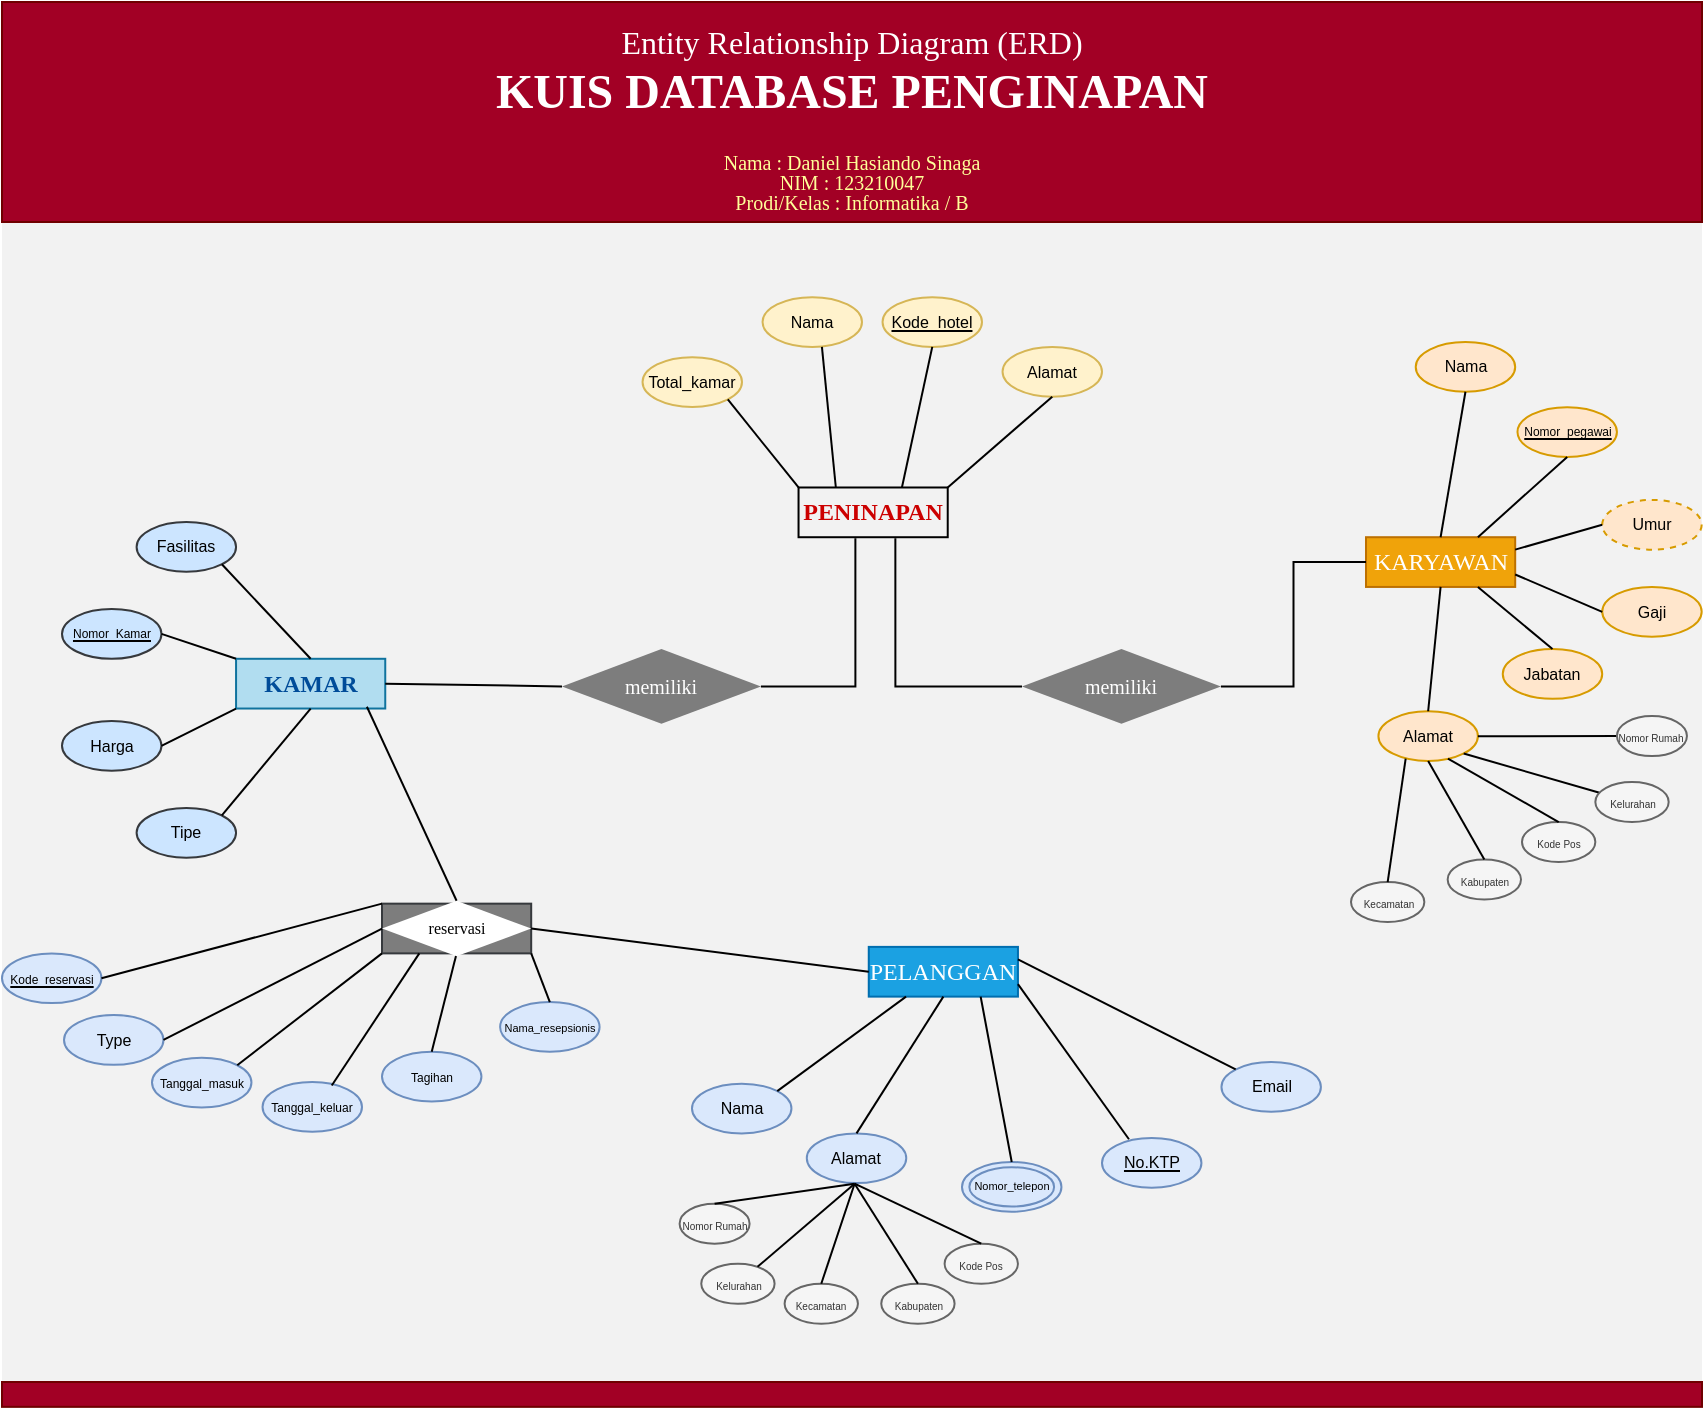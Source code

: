 <mxfile version="15.4.3" type="github">
  <diagram id="R2lEEEUBdFMjLlhIrx00" name="Page-1">
    <mxGraphModel dx="1183" dy="704" grid="1" gridSize="10" guides="1" tooltips="1" connect="1" arrows="1" fold="1" page="1" pageScale="1" pageWidth="850" pageHeight="1100" math="0" shadow="0" extFonts="Permanent Marker^https://fonts.googleapis.com/css?family=Permanent+Marker">
      <root>
        <mxCell id="0" />
        <mxCell id="1" parent="0" />
        <mxCell id="_2R-FOSOjfWYoMCZ2RvR-121" value="" style="rounded=0;whiteSpace=wrap;html=1;fontSize=6;fontColor=#004C99;fillColor=#F2F2F2;verticalAlign=middle;strokeColor=none;" parent="1" vertex="1">
          <mxGeometry y="110" width="850" height="580" as="geometry" />
        </mxCell>
        <mxCell id="lezJPWRJIHB03nq9r9CJ-45" value="" style="rounded=0;whiteSpace=wrap;html=1;fillColor=#a20025;strokeColor=#6F0000;fontColor=#ffffff;" parent="1" vertex="1">
          <mxGeometry width="850" height="110" as="geometry" />
        </mxCell>
        <mxCell id="lezJPWRJIHB03nq9r9CJ-47" value="Entity Relationship Diagram (ERD)" style="text;html=1;strokeColor=none;fillColor=none;align=center;verticalAlign=middle;whiteSpace=wrap;rounded=0;fontColor=#FFFFFF;fontSize=16;fontStyle=0;fontFamily=Verdana;" parent="1" vertex="1">
          <mxGeometry x="180" y="10" width="490" height="20" as="geometry" />
        </mxCell>
        <mxCell id="lezJPWRJIHB03nq9r9CJ-48" value="KUIS DATABASE PENGINAPAN" style="text;html=1;strokeColor=none;fillColor=none;align=center;verticalAlign=middle;whiteSpace=wrap;rounded=0;fontColor=#FFFFFF;fontSize=24;fontStyle=1;fontFamily=Verdana;" parent="1" vertex="1">
          <mxGeometry x="180" y="30" width="490" height="30" as="geometry" />
        </mxCell>
        <mxCell id="lezJPWRJIHB03nq9r9CJ-49" value="&lt;font style=&quot;font-size: 10px; line-height: 80%;&quot;&gt;Nama : Daniel Hasiando Sinaga&lt;/font&gt;" style="text;html=1;strokeColor=none;fillColor=none;align=center;verticalAlign=middle;whiteSpace=wrap;rounded=0;fontColor=#FFFF99;fontSize=10;fontStyle=0;fontFamily=Verdana;" parent="1" vertex="1">
          <mxGeometry x="180" y="70" width="490" height="20" as="geometry" />
        </mxCell>
        <mxCell id="lezJPWRJIHB03nq9r9CJ-50" value="&lt;p class=&quot;MsoNormal&quot; style=&quot;text-align: justify ; line-height: 115%&quot;&gt;NIM : 123210047&lt;/p&gt;" style="text;html=1;strokeColor=none;fillColor=none;align=center;verticalAlign=middle;whiteSpace=wrap;rounded=0;fontColor=#FFFF99;fontSize=10;fontStyle=0;fontFamily=Verdana;" parent="1" vertex="1">
          <mxGeometry x="180" y="80" width="490" height="20" as="geometry" />
        </mxCell>
        <mxCell id="lezJPWRJIHB03nq9r9CJ-51" value="&lt;p class=&quot;MsoNormal&quot; style=&quot;text-align: justify ; line-height: 115%&quot;&gt;Prodi/Kelas : Informatika / B&lt;/p&gt;" style="text;html=1;strokeColor=none;fillColor=none;align=center;verticalAlign=middle;whiteSpace=wrap;rounded=0;fontColor=#FFFF99;fontSize=10;fontStyle=0;fontFamily=Verdana;" parent="1" vertex="1">
          <mxGeometry x="180" y="90" width="490" height="20" as="geometry" />
        </mxCell>
        <mxCell id="58ILImzGnDFNRdT-Oexu-2" value="KARYAWAN" style="rounded=0;whiteSpace=wrap;html=1;fillColor=#f0a30a;strokeColor=#BD7000;fontColor=#FFFFFF;fontFamily=Lucida Console;" parent="1" vertex="1">
          <mxGeometry x="681.999" y="267.603" width="74.595" height="24.865" as="geometry" />
        </mxCell>
        <mxCell id="58ILImzGnDFNRdT-Oexu-3" value="Alamat" style="ellipse;whiteSpace=wrap;html=1;rounded=0;fillColor=#ffe6cc;strokeColor=#d79b00;fontSize=8;" parent="1" vertex="1">
          <mxGeometry x="688.215" y="354.63" width="49.73" height="24.865" as="geometry" />
        </mxCell>
        <mxCell id="58ILImzGnDFNRdT-Oexu-4" value="Nama" style="ellipse;whiteSpace=wrap;html=1;rounded=0;fillColor=#ffe6cc;strokeColor=#d79b00;fontSize=8;" parent="1" vertex="1">
          <mxGeometry x="706.865" y="170.012" width="49.73" height="24.865" as="geometry" />
        </mxCell>
        <mxCell id="58ILImzGnDFNRdT-Oexu-5" value="&lt;u style=&quot;font-size: 6px;&quot;&gt;Nomor_pegawai&lt;/u&gt;" style="ellipse;whiteSpace=wrap;html=1;rounded=0;fillColor=#ffe6cc;strokeColor=#d79b00;fontSize=6;" parent="1" vertex="1">
          <mxGeometry x="757.738" y="202.587" width="49.73" height="24.865" as="geometry" />
        </mxCell>
        <mxCell id="58ILImzGnDFNRdT-Oexu-6" value="Umur" style="ellipse;whiteSpace=wrap;html=1;rounded=0;fillColor=#ffe6cc;strokeColor=#d79b00;fontSize=8;dashed=1;" parent="1" vertex="1">
          <mxGeometry x="800.108" y="248.955" width="49.73" height="24.865" as="geometry" />
        </mxCell>
        <mxCell id="58ILImzGnDFNRdT-Oexu-7" value="Jabatan" style="ellipse;whiteSpace=wrap;html=1;rounded=0;fillColor=#ffe6cc;strokeColor=#d79b00;fontSize=8;" parent="1" vertex="1">
          <mxGeometry x="750.378" y="323.549" width="49.73" height="24.865" as="geometry" />
        </mxCell>
        <mxCell id="58ILImzGnDFNRdT-Oexu-8" value="Gaji" style="ellipse;whiteSpace=wrap;html=1;rounded=0;fillColor=#ffe6cc;strokeColor=#d79b00;fontSize=8;" parent="1" vertex="1">
          <mxGeometry x="800.108" y="292.468" width="49.73" height="24.865" as="geometry" />
        </mxCell>
        <mxCell id="58ILImzGnDFNRdT-Oexu-9" value="" style="endArrow=none;html=1;entryX=1;entryY=0.25;entryDx=0;entryDy=0;exitX=0;exitY=0.5;exitDx=0;exitDy=0;fillColor=#ffe6cc;strokeColor=#000000;" parent="1" source="58ILImzGnDFNRdT-Oexu-6" target="58ILImzGnDFNRdT-Oexu-2" edge="1">
          <mxGeometry width="50" height="50" relative="1" as="geometry">
            <mxPoint x="619.837" y="16.252" as="sourcePoint" />
            <mxPoint x="650.918" y="-14.829" as="targetPoint" />
          </mxGeometry>
        </mxCell>
        <mxCell id="58ILImzGnDFNRdT-Oexu-10" value="" style="endArrow=none;html=1;entryX=0.5;entryY=0;entryDx=0;entryDy=0;exitX=0.5;exitY=1;exitDx=0;exitDy=0;" parent="1" source="58ILImzGnDFNRdT-Oexu-4" target="58ILImzGnDFNRdT-Oexu-2" edge="1">
          <mxGeometry width="50" height="50" relative="1" as="geometry">
            <mxPoint x="619.837" y="16.252" as="sourcePoint" />
            <mxPoint x="650.918" y="-14.829" as="targetPoint" />
          </mxGeometry>
        </mxCell>
        <mxCell id="58ILImzGnDFNRdT-Oexu-11" value="" style="endArrow=none;html=1;entryX=0.75;entryY=0;entryDx=0;entryDy=0;exitX=0.5;exitY=1;exitDx=0;exitDy=0;" parent="1" source="58ILImzGnDFNRdT-Oexu-5" target="58ILImzGnDFNRdT-Oexu-2" edge="1">
          <mxGeometry width="50" height="50" relative="1" as="geometry">
            <mxPoint x="619.837" y="16.252" as="sourcePoint" />
            <mxPoint x="650.918" y="-14.829" as="targetPoint" />
          </mxGeometry>
        </mxCell>
        <mxCell id="58ILImzGnDFNRdT-Oexu-12" value="" style="endArrow=none;html=1;entryX=0.75;entryY=1;entryDx=0;entryDy=0;exitX=0.5;exitY=0;exitDx=0;exitDy=0;" parent="1" source="58ILImzGnDFNRdT-Oexu-7" target="58ILImzGnDFNRdT-Oexu-2" edge="1">
          <mxGeometry width="50" height="50" relative="1" as="geometry">
            <mxPoint x="619.837" y="16.252" as="sourcePoint" />
            <mxPoint x="650.918" y="-14.829" as="targetPoint" />
          </mxGeometry>
        </mxCell>
        <mxCell id="58ILImzGnDFNRdT-Oexu-13" value="" style="endArrow=none;html=1;entryX=0.5;entryY=1;entryDx=0;entryDy=0;exitX=0.5;exitY=0;exitDx=0;exitDy=0;" parent="1" source="58ILImzGnDFNRdT-Oexu-3" target="58ILImzGnDFNRdT-Oexu-2" edge="1">
          <mxGeometry width="50" height="50" relative="1" as="geometry">
            <mxPoint x="619.837" y="16.252" as="sourcePoint" />
            <mxPoint x="650.918" y="-14.829" as="targetPoint" />
          </mxGeometry>
        </mxCell>
        <mxCell id="58ILImzGnDFNRdT-Oexu-14" value="" style="endArrow=none;html=1;entryX=1;entryY=0.75;entryDx=0;entryDy=0;exitX=0;exitY=0.5;exitDx=0;exitDy=0;fillColor=#ffe6cc;strokeColor=#000000;" parent="1" source="58ILImzGnDFNRdT-Oexu-8" target="58ILImzGnDFNRdT-Oexu-2" edge="1">
          <mxGeometry width="50" height="50" relative="1" as="geometry">
            <mxPoint x="619.837" y="16.252" as="sourcePoint" />
            <mxPoint x="650.918" y="-14.829" as="targetPoint" />
          </mxGeometry>
        </mxCell>
        <mxCell id="_2R-FOSOjfWYoMCZ2RvR-11" value="" style="group" parent="1" vertex="1" connectable="0">
          <mxGeometry x="622" y="378.79" width="174.67" height="70" as="geometry" />
        </mxCell>
        <mxCell id="_2R-FOSOjfWYoMCZ2RvR-7" value="Kecamatan" style="ellipse;whiteSpace=wrap;html=1;fontSize=5;fillColor=#f5f5f5;strokeColor=#666666;fontColor=#333333;" parent="_2R-FOSOjfWYoMCZ2RvR-11" vertex="1">
          <mxGeometry x="52.5" y="61.22" width="36.67" height="20" as="geometry" />
        </mxCell>
        <mxCell id="_2R-FOSOjfWYoMCZ2RvR-8" value="Kabupaten" style="ellipse;whiteSpace=wrap;html=1;fontSize=5;fillColor=#f5f5f5;strokeColor=#666666;fontColor=#333333;" parent="_2R-FOSOjfWYoMCZ2RvR-11" vertex="1">
          <mxGeometry x="100.83" y="50" width="36.67" height="20" as="geometry" />
        </mxCell>
        <mxCell id="_2R-FOSOjfWYoMCZ2RvR-3" value="Kode Pos" style="ellipse;whiteSpace=wrap;html=1;fontSize=5;fillColor=#f5f5f5;strokeColor=#666666;fontColor=#333333;" parent="_2R-FOSOjfWYoMCZ2RvR-11" vertex="1">
          <mxGeometry x="138" y="31.22" width="36.67" height="20" as="geometry" />
        </mxCell>
        <mxCell id="_2R-FOSOjfWYoMCZ2RvR-23" value="" style="group" parent="1" vertex="1" connectable="0">
          <mxGeometry x="30.002" y="260.015" width="161.622" height="167.838" as="geometry" />
        </mxCell>
        <mxCell id="_2R-FOSOjfWYoMCZ2RvR-14" value="KAMAR" style="rounded=0;whiteSpace=wrap;html=1;fillColor=#b1ddf0;strokeColor=#10739e;fontStyle=1;fontFamily=Lucida Console;fontColor=#004C99;" parent="_2R-FOSOjfWYoMCZ2RvR-23" vertex="1">
          <mxGeometry x="87.027" y="68.378" width="74.595" height="24.865" as="geometry" />
        </mxCell>
        <mxCell id="_2R-FOSOjfWYoMCZ2RvR-15" value="Tipe" style="ellipse;whiteSpace=wrap;html=1;rounded=0;fillColor=#cce5ff;strokeColor=#36393d;fontSize=8;" parent="_2R-FOSOjfWYoMCZ2RvR-23" vertex="1">
          <mxGeometry x="37.297" y="142.973" width="49.73" height="24.865" as="geometry" />
        </mxCell>
        <mxCell id="_2R-FOSOjfWYoMCZ2RvR-16" value="Fasilitas" style="ellipse;whiteSpace=wrap;html=1;rounded=0;fillColor=#cce5ff;strokeColor=#36393d;fontSize=8;" parent="_2R-FOSOjfWYoMCZ2RvR-23" vertex="1">
          <mxGeometry x="37.297" width="49.73" height="24.865" as="geometry" />
        </mxCell>
        <mxCell id="_2R-FOSOjfWYoMCZ2RvR-17" value="" style="endArrow=none;html=1;entryX=0.5;entryY=1;entryDx=0;entryDy=0;exitX=1;exitY=0;exitDx=0;exitDy=0;" parent="_2R-FOSOjfWYoMCZ2RvR-23" source="_2R-FOSOjfWYoMCZ2RvR-15" target="_2R-FOSOjfWYoMCZ2RvR-14" edge="1">
          <mxGeometry width="50" height="50" relative="1" as="geometry">
            <mxPoint x="230.001" y="-151.892" as="sourcePoint" />
            <mxPoint x="261.082" y="-182.973" as="targetPoint" />
          </mxGeometry>
        </mxCell>
        <mxCell id="_2R-FOSOjfWYoMCZ2RvR-18" value="" style="endArrow=none;html=1;entryX=0.5;entryY=0;entryDx=0;entryDy=0;exitX=1;exitY=1;exitDx=0;exitDy=0;" parent="_2R-FOSOjfWYoMCZ2RvR-23" source="_2R-FOSOjfWYoMCZ2RvR-16" target="_2R-FOSOjfWYoMCZ2RvR-14" edge="1">
          <mxGeometry width="50" height="50" relative="1" as="geometry">
            <mxPoint x="230.001" y="-151.892" as="sourcePoint" />
            <mxPoint x="261.082" y="-182.973" as="targetPoint" />
          </mxGeometry>
        </mxCell>
        <mxCell id="_2R-FOSOjfWYoMCZ2RvR-19" value="&lt;u style=&quot;font-size: 6px;&quot;&gt;&lt;font style=&quot;font-size: 6px;&quot;&gt;Nomor_Kamar&lt;/font&gt;&lt;/u&gt;" style="ellipse;whiteSpace=wrap;html=1;rounded=0;fillColor=#cce5ff;strokeColor=#36393d;fontSize=6;" parent="_2R-FOSOjfWYoMCZ2RvR-23" vertex="1">
          <mxGeometry y="43.514" width="49.73" height="24.865" as="geometry" />
        </mxCell>
        <mxCell id="_2R-FOSOjfWYoMCZ2RvR-20" value="Harga" style="ellipse;whiteSpace=wrap;html=1;rounded=0;fillColor=#cce5ff;strokeColor=#36393d;fontSize=8;" parent="_2R-FOSOjfWYoMCZ2RvR-23" vertex="1">
          <mxGeometry y="99.459" width="49.73" height="24.865" as="geometry" />
        </mxCell>
        <mxCell id="_2R-FOSOjfWYoMCZ2RvR-21" value="" style="endArrow=none;html=1;entryX=0;entryY=1;entryDx=0;entryDy=0;exitX=1;exitY=0.5;exitDx=0;exitDy=0;fontSize=8;" parent="_2R-FOSOjfWYoMCZ2RvR-23" source="_2R-FOSOjfWYoMCZ2RvR-20" target="_2R-FOSOjfWYoMCZ2RvR-14" edge="1">
          <mxGeometry width="50" height="50" relative="1" as="geometry">
            <mxPoint x="223.784" y="-158.108" as="sourcePoint" />
            <mxPoint x="254.866" y="-189.189" as="targetPoint" />
          </mxGeometry>
        </mxCell>
        <mxCell id="_2R-FOSOjfWYoMCZ2RvR-22" value="" style="endArrow=none;html=1;entryX=0;entryY=0;entryDx=0;entryDy=0;exitX=1;exitY=0.5;exitDx=0;exitDy=0;fontSize=8;" parent="_2R-FOSOjfWYoMCZ2RvR-23" source="_2R-FOSOjfWYoMCZ2RvR-19" target="_2R-FOSOjfWYoMCZ2RvR-14" edge="1">
          <mxGeometry width="50" height="50" relative="1" as="geometry">
            <mxPoint x="223.784" y="-158.108" as="sourcePoint" />
            <mxPoint x="254.866" y="-189.189" as="targetPoint" />
          </mxGeometry>
        </mxCell>
        <mxCell id="lezJPWRJIHB03nq9r9CJ-43" value="" style="rounded=0;whiteSpace=wrap;html=1;fillColor=#a20025;strokeColor=#6F0000;fontColor=#ffffff;" parent="1" vertex="1">
          <mxGeometry y="690" width="850" height="12.43" as="geometry" />
        </mxCell>
        <mxCell id="lezJPWRJIHB03nq9r9CJ-39" value="memiliki" style="rhombus;whiteSpace=wrap;html=1;rounded=0;fillColor=#7D7D7D;strokeColor=none;fontColor=#FFFFFF;fontFamily=Lucida Console;fontSize=10;" parent="1" vertex="1">
          <mxGeometry x="280.0" y="323.55" width="99.46" height="37.297" as="geometry" />
        </mxCell>
        <mxCell id="_2R-FOSOjfWYoMCZ2RvR-98" value="" style="group" parent="1" vertex="1" connectable="0">
          <mxGeometry x="350.002" y="160.015" width="289.187" height="110.013" as="geometry" />
        </mxCell>
        <mxCell id="B9b24JPd0kX0OcIWkk_4-1" value="" style="group" parent="_2R-FOSOjfWYoMCZ2RvR-98" vertex="1" connectable="0">
          <mxGeometry x="-29.733" y="-12.431" width="229.73" height="120.024" as="geometry" />
        </mxCell>
        <mxCell id="lezJPWRJIHB03nq9r9CJ-3" value="PENINAPAN" style="rounded=0;whiteSpace=wrap;html=1;fontStyle=1;fontFamily=Lucida Console;fontColor=#CC0000;fillColor=#F2F2F2;" parent="B9b24JPd0kX0OcIWkk_4-1" vertex="1">
          <mxGeometry x="78.0" y="95.159" width="74.595" height="24.865" as="geometry" />
        </mxCell>
        <mxCell id="lezJPWRJIHB03nq9r9CJ-5" value="Alamat" style="ellipse;whiteSpace=wrap;html=1;rounded=0;fillColor=#fff2cc;strokeColor=#d6b656;fontSize=8;" parent="B9b24JPd0kX0OcIWkk_4-1" vertex="1">
          <mxGeometry x="180.0" y="24.871" width="49.73" height="24.865" as="geometry" />
        </mxCell>
        <mxCell id="lezJPWRJIHB03nq9r9CJ-19" value="" style="endArrow=none;html=1;entryX=1;entryY=0;entryDx=0;entryDy=0;exitX=0.5;exitY=1;exitDx=0;exitDy=0;" parent="B9b24JPd0kX0OcIWkk_4-1" source="lezJPWRJIHB03nq9r9CJ-5" target="lezJPWRJIHB03nq9r9CJ-3" edge="1">
          <mxGeometry x="10.003" y="-1.064" width="50" height="50" as="geometry">
            <mxPoint x="252.436" y="141.909" as="sourcePoint" />
            <mxPoint x="283.517" y="110.828" as="targetPoint" />
          </mxGeometry>
        </mxCell>
        <mxCell id="lezJPWRJIHB03nq9r9CJ-35" value="&lt;u style=&quot;font-size: 8px&quot;&gt;Kode_hotel&lt;/u&gt;" style="ellipse;whiteSpace=wrap;html=1;rounded=0;fillColor=#fff2cc;strokeColor=#d6b656;fontSize=8;" parent="B9b24JPd0kX0OcIWkk_4-1" vertex="1">
          <mxGeometry x="120.003" y="0.004" width="49.73" height="24.865" as="geometry" />
        </mxCell>
        <mxCell id="lezJPWRJIHB03nq9r9CJ-38" value="" style="endArrow=none;html=1;exitX=0.5;exitY=1;exitDx=0;exitDy=0;fontSize=8;entryX=0.693;entryY=0.001;entryDx=0;entryDy=0;entryPerimeter=0;" parent="B9b24JPd0kX0OcIWkk_4-1" source="lezJPWRJIHB03nq9r9CJ-35" target="lezJPWRJIHB03nq9r9CJ-3" edge="1">
          <mxGeometry x="10.003" y="-1.064" width="50" height="50" as="geometry">
            <mxPoint x="246.22" y="135.692" as="sourcePoint" />
            <mxPoint x="90.0" y="90.006" as="targetPoint" />
          </mxGeometry>
        </mxCell>
        <mxCell id="lezJPWRJIHB03nq9r9CJ-36" value="Nama" style="ellipse;whiteSpace=wrap;html=1;rounded=0;fillColor=#fff2cc;strokeColor=#d6b656;fontSize=8;" parent="B9b24JPd0kX0OcIWkk_4-1" vertex="1">
          <mxGeometry x="60.003" width="49.73" height="24.865" as="geometry" />
        </mxCell>
        <mxCell id="lezJPWRJIHB03nq9r9CJ-37" value="" style="endArrow=none;html=1;entryX=0.25;entryY=0;entryDx=0;entryDy=0;fontSize=8;exitX=0.597;exitY=0.999;exitDx=0;exitDy=0;exitPerimeter=0;" parent="B9b24JPd0kX0OcIWkk_4-1" source="lezJPWRJIHB03nq9r9CJ-36" target="lezJPWRJIHB03nq9r9CJ-3" edge="1">
          <mxGeometry x="10.003" y="-1.064" width="50" height="50" as="geometry">
            <mxPoint x="15.0" y="100.006" as="sourcePoint" />
            <mxPoint x="277.301" y="104.611" as="targetPoint" />
          </mxGeometry>
        </mxCell>
        <mxCell id="lezJPWRJIHB03nq9r9CJ-4" value="Total_kamar" style="ellipse;whiteSpace=wrap;html=1;rounded=0;fillColor=#fff2cc;strokeColor=#d6b656;fontSize=8;" parent="B9b24JPd0kX0OcIWkk_4-1" vertex="1">
          <mxGeometry y="30.004" width="49.73" height="24.865" as="geometry" />
        </mxCell>
        <mxCell id="lezJPWRJIHB03nq9r9CJ-18" value="" style="endArrow=none;html=1;entryX=0;entryY=0;entryDx=0;entryDy=0;exitX=1;exitY=1;exitDx=0;exitDy=0;" parent="B9b24JPd0kX0OcIWkk_4-1" source="lezJPWRJIHB03nq9r9CJ-4" target="lezJPWRJIHB03nq9r9CJ-3" edge="1">
          <mxGeometry x="10.003" y="-1.064" width="50" height="50" as="geometry">
            <mxPoint x="252.436" y="141.909" as="sourcePoint" />
            <mxPoint x="283.517" y="110.828" as="targetPoint" />
          </mxGeometry>
        </mxCell>
        <mxCell id="_2R-FOSOjfWYoMCZ2RvR-102" value="" style="group" parent="1" vertex="1" connectable="0">
          <mxGeometry x="189.999" y="370.012" width="167.838" height="192.703" as="geometry" />
        </mxCell>
        <mxCell id="_2R-FOSOjfWYoMCZ2RvR-24" value="" style="rounded=0;whiteSpace=wrap;html=1;fillColor=#7D7D7D;strokeColor=#36393d;fontFamily=Lucida Console;" parent="_2R-FOSOjfWYoMCZ2RvR-102" vertex="1">
          <mxGeometry y="80.811" width="74.595" height="24.865" as="geometry" />
        </mxCell>
        <mxCell id="_2R-FOSOjfWYoMCZ2RvR-25" value="&lt;font style=&quot;font-size: 6px&quot;&gt;Tagihan&lt;/font&gt;" style="ellipse;whiteSpace=wrap;html=1;rounded=0;fillColor=#dae8fc;strokeColor=#6c8ebf;fontSize=8;" parent="_2R-FOSOjfWYoMCZ2RvR-102" vertex="1">
          <mxGeometry x="-0.004" y="154.858" width="49.73" height="24.865" as="geometry" />
        </mxCell>
        <mxCell id="_2R-FOSOjfWYoMCZ2RvR-29" value="&lt;font style=&quot;font-size: 5.5px&quot;&gt;Nama_resepsionis&lt;/font&gt;" style="ellipse;whiteSpace=wrap;html=1;rounded=0;fillColor=#dae8fc;strokeColor=#6c8ebf;fontSize=8;" parent="_2R-FOSOjfWYoMCZ2RvR-102" vertex="1">
          <mxGeometry x="59.059" y="129.997" width="49.73" height="24.865" as="geometry" />
        </mxCell>
        <mxCell id="_2R-FOSOjfWYoMCZ2RvR-34" value="" style="endArrow=none;html=1;entryX=1;entryY=1;entryDx=0;entryDy=0;exitX=0.5;exitY=0;exitDx=0;exitDy=0;" parent="_2R-FOSOjfWYoMCZ2RvR-102" source="_2R-FOSOjfWYoMCZ2RvR-29" target="_2R-FOSOjfWYoMCZ2RvR-24" edge="1">
          <mxGeometry width="50" height="50" relative="1" as="geometry">
            <mxPoint x="-62.162" y="-170.541" as="sourcePoint" />
            <mxPoint x="-31.081" y="-201.622" as="targetPoint" />
          </mxGeometry>
        </mxCell>
        <mxCell id="_2R-FOSOjfWYoMCZ2RvR-35" value="" style="endArrow=none;html=1;entryX=0.5;entryY=1;entryDx=0;entryDy=0;exitX=0.5;exitY=0;exitDx=0;exitDy=0;" parent="_2R-FOSOjfWYoMCZ2RvR-102" source="_2R-FOSOjfWYoMCZ2RvR-25" target="_2R-FOSOjfWYoMCZ2RvR-24" edge="1">
          <mxGeometry width="50" height="50" relative="1" as="geometry">
            <mxPoint x="-62.162" y="-170.541" as="sourcePoint" />
            <mxPoint x="-31.081" y="-201.622" as="targetPoint" />
          </mxGeometry>
        </mxCell>
        <mxCell id="_2R-FOSOjfWYoMCZ2RvR-37" value="&lt;span style=&quot;font-family: &amp;#34;lucida console&amp;#34;&quot;&gt;&lt;font style=&quot;font-size: 8px&quot;&gt;reservasi&lt;/font&gt;&lt;/span&gt;" style="rhombus;whiteSpace=wrap;html=1;fontSize=7;verticalAlign=middle;strokeColor=none;" parent="_2R-FOSOjfWYoMCZ2RvR-102" vertex="1">
          <mxGeometry x="0.001" y="79.378" width="74.59" height="27.74" as="geometry" />
        </mxCell>
        <mxCell id="_2R-FOSOjfWYoMCZ2RvR-2" value="" style="endArrow=none;html=1;fontSize=8;exitX=1;exitY=0.5;exitDx=0;exitDy=0;entryX=0;entryY=0.5;entryDx=0;entryDy=0;" parent="1" source="58ILImzGnDFNRdT-Oexu-3" target="_2R-FOSOjfWYoMCZ2RvR-1" edge="1">
          <mxGeometry width="50" height="50" relative="1" as="geometry">
            <mxPoint x="709.5" y="378.79" as="sourcePoint" />
            <mxPoint x="780" y="367.01" as="targetPoint" />
          </mxGeometry>
        </mxCell>
        <mxCell id="_2R-FOSOjfWYoMCZ2RvR-1" value="&lt;font style=&quot;font-size: 5px&quot;&gt;Nomor Rumah&lt;/font&gt;" style="ellipse;whiteSpace=wrap;html=1;fontSize=5;fillColor=#f5f5f5;strokeColor=#666666;fontColor=#333333;" parent="1" vertex="1">
          <mxGeometry x="807.47" y="357.06" width="35" height="20" as="geometry" />
        </mxCell>
        <mxCell id="_2R-FOSOjfWYoMCZ2RvR-5" value="" style="endArrow=none;html=1;fontSize=8;exitX=1;exitY=1;exitDx=0;exitDy=0;" parent="1" source="58ILImzGnDFNRdT-Oexu-3" target="_2R-FOSOjfWYoMCZ2RvR-4" edge="1">
          <mxGeometry width="50" height="50" relative="1" as="geometry">
            <mxPoint x="709.5" y="378.79" as="sourcePoint" />
            <mxPoint x="732.5" y="418.79" as="targetPoint" />
          </mxGeometry>
        </mxCell>
        <mxCell id="_2R-FOSOjfWYoMCZ2RvR-4" value="Kelurahan" style="ellipse;whiteSpace=wrap;html=1;fontSize=5;fillColor=#f5f5f5;strokeColor=#666666;fontColor=#333333;" parent="1" vertex="1">
          <mxGeometry x="796.67" y="390.01" width="36.67" height="20" as="geometry" />
        </mxCell>
        <mxCell id="_2R-FOSOjfWYoMCZ2RvR-6" value="" style="endArrow=none;html=1;fontSize=8;exitX=0.699;exitY=0.952;exitDx=0;exitDy=0;entryX=0.5;entryY=0;entryDx=0;entryDy=0;exitPerimeter=0;" parent="1" source="58ILImzGnDFNRdT-Oexu-3" target="_2R-FOSOjfWYoMCZ2RvR-3" edge="1">
          <mxGeometry width="50" height="50" relative="1" as="geometry">
            <mxPoint x="709.5" y="378.79" as="sourcePoint" />
            <mxPoint x="720.721" y="408.793" as="targetPoint" />
          </mxGeometry>
        </mxCell>
        <mxCell id="_2R-FOSOjfWYoMCZ2RvR-10" value="" style="endArrow=none;html=1;fontSize=8;entryX=0.5;entryY=0;entryDx=0;entryDy=0;exitX=0.5;exitY=1;exitDx=0;exitDy=0;" parent="1" source="58ILImzGnDFNRdT-Oexu-3" target="_2R-FOSOjfWYoMCZ2RvR-8" edge="1">
          <mxGeometry width="50" height="50" relative="1" as="geometry">
            <mxPoint x="709.5" y="378.79" as="sourcePoint" />
            <mxPoint x="702.835" y="438.79" as="targetPoint" />
          </mxGeometry>
        </mxCell>
        <mxCell id="_2R-FOSOjfWYoMCZ2RvR-9" value="" style="endArrow=none;html=1;fontSize=8;exitX=0.274;exitY=0.952;exitDx=0;exitDy=0;entryX=0.5;entryY=0;entryDx=0;entryDy=0;exitPerimeter=0;" parent="1" source="58ILImzGnDFNRdT-Oexu-3" target="_2R-FOSOjfWYoMCZ2RvR-7" edge="1">
          <mxGeometry width="50" height="50" relative="1" as="geometry">
            <mxPoint x="709.5" y="378.79" as="sourcePoint" />
            <mxPoint x="671.008" y="430.353" as="targetPoint" />
          </mxGeometry>
        </mxCell>
        <mxCell id="_2R-FOSOjfWYoMCZ2RvR-105" value="" style="endArrow=none;html=1;entryX=0;entryY=0.5;entryDx=0;entryDy=0;exitX=1;exitY=0.5;exitDx=0;exitDy=0;" parent="1" source="_2R-FOSOjfWYoMCZ2RvR-14" target="lezJPWRJIHB03nq9r9CJ-39" edge="1">
          <mxGeometry width="50" height="50" relative="1" as="geometry">
            <mxPoint x="119.747" y="291.238" as="sourcePoint" />
            <mxPoint x="164.327" y="338.393" as="targetPoint" />
          </mxGeometry>
        </mxCell>
        <mxCell id="_2R-FOSOjfWYoMCZ2RvR-30" value="&lt;font style=&quot;font-size: 6px&quot;&gt;Tanggal_keluar&lt;/font&gt;" style="ellipse;whiteSpace=wrap;html=1;rounded=0;fillColor=#dae8fc;strokeColor=#6c8ebf;fontSize=8;" parent="1" vertex="1">
          <mxGeometry x="130.268" y="540.008" width="49.73" height="24.865" as="geometry" />
        </mxCell>
        <mxCell id="_2R-FOSOjfWYoMCZ2RvR-36" value="" style="endArrow=none;html=1;entryX=0.25;entryY=1;entryDx=0;entryDy=0;exitX=0.696;exitY=0.069;exitDx=0;exitDy=0;exitPerimeter=0;" parent="1" source="_2R-FOSOjfWYoMCZ2RvR-30" target="_2R-FOSOjfWYoMCZ2RvR-24" edge="1">
          <mxGeometry width="50" height="50" relative="1" as="geometry">
            <mxPoint x="127.837" y="199.472" as="sourcePoint" />
            <mxPoint x="158.918" y="168.391" as="targetPoint" />
          </mxGeometry>
        </mxCell>
        <mxCell id="_2R-FOSOjfWYoMCZ2RvR-27" value="&lt;u&gt;&lt;font style=&quot;font-size: 6px&quot;&gt;Kode_reservasi&lt;/font&gt;&lt;/u&gt;" style="ellipse;whiteSpace=wrap;html=1;rounded=0;fillColor=#dae8fc;strokeColor=#6c8ebf;fontSize=8;" parent="1" vertex="1">
          <mxGeometry x="-0.002" y="475.687" width="49.73" height="24.865" as="geometry" />
        </mxCell>
        <mxCell id="_2R-FOSOjfWYoMCZ2RvR-33" value="" style="endArrow=none;html=1;entryX=0;entryY=0;entryDx=0;entryDy=0;exitX=1;exitY=0.5;exitDx=0;exitDy=0;" parent="1" source="_2R-FOSOjfWYoMCZ2RvR-27" target="_2R-FOSOjfWYoMCZ2RvR-24" edge="1">
          <mxGeometry width="50" height="50" relative="1" as="geometry">
            <mxPoint x="127.837" y="199.472" as="sourcePoint" />
            <mxPoint x="158.918" y="168.391" as="targetPoint" />
          </mxGeometry>
        </mxCell>
        <mxCell id="_2R-FOSOjfWYoMCZ2RvR-26" value="Type" style="ellipse;whiteSpace=wrap;html=1;rounded=0;fillColor=#dae8fc;strokeColor=#6c8ebf;fontSize=8;" parent="1" vertex="1">
          <mxGeometry x="31.005" y="506.552" width="49.73" height="24.865" as="geometry" />
        </mxCell>
        <mxCell id="_2R-FOSOjfWYoMCZ2RvR-32" value="" style="endArrow=none;html=1;entryX=0;entryY=0.5;entryDx=0;entryDy=0;exitX=1;exitY=0.5;exitDx=0;exitDy=0;" parent="1" source="_2R-FOSOjfWYoMCZ2RvR-26" target="_2R-FOSOjfWYoMCZ2RvR-37" edge="1">
          <mxGeometry width="50" height="50" relative="1" as="geometry">
            <mxPoint x="127.837" y="199.472" as="sourcePoint" />
            <mxPoint x="158.918" y="168.391" as="targetPoint" />
          </mxGeometry>
        </mxCell>
        <mxCell id="_2R-FOSOjfWYoMCZ2RvR-28" value="&lt;font style=&quot;font-size: 6px&quot;&gt;Tanggal_masuk&lt;/font&gt;" style="ellipse;whiteSpace=wrap;html=1;rounded=0;fillColor=#dae8fc;strokeColor=#6c8ebf;fontSize=8;" parent="1" vertex="1">
          <mxGeometry x="74.998" y="527.855" width="49.73" height="24.865" as="geometry" />
        </mxCell>
        <mxCell id="_2R-FOSOjfWYoMCZ2RvR-31" value="" style="endArrow=none;html=1;entryX=0;entryY=1;entryDx=0;entryDy=0;exitX=1;exitY=0;exitDx=0;exitDy=0;" parent="1" source="_2R-FOSOjfWYoMCZ2RvR-28" target="_2R-FOSOjfWYoMCZ2RvR-24" edge="1">
          <mxGeometry width="50" height="50" relative="1" as="geometry">
            <mxPoint x="127.837" y="199.472" as="sourcePoint" />
            <mxPoint x="158.918" y="168.391" as="targetPoint" />
          </mxGeometry>
        </mxCell>
        <mxCell id="_2R-FOSOjfWYoMCZ2RvR-109" value="" style="group" parent="1" vertex="1" connectable="0">
          <mxGeometry x="289.998" y="400.007" width="389.73" height="254.623" as="geometry" />
        </mxCell>
        <mxCell id="_2R-FOSOjfWYoMCZ2RvR-101" value="" style="group" parent="_2R-FOSOjfWYoMCZ2RvR-109" vertex="1" connectable="0">
          <mxGeometry width="369.46" height="254.623" as="geometry" />
        </mxCell>
        <mxCell id="_2R-FOSOjfWYoMCZ2RvR-100" value="" style="group" parent="_2R-FOSOjfWYoMCZ2RvR-101" vertex="1" connectable="0">
          <mxGeometry x="96.002" width="273.458" height="254.623" as="geometry" />
        </mxCell>
        <mxCell id="_2R-FOSOjfWYoMCZ2RvR-108" value="" style="group" parent="_2R-FOSOjfWYoMCZ2RvR-100" vertex="1" connectable="0">
          <mxGeometry x="-41.005" y="72.436" width="314.462" height="182.187" as="geometry" />
        </mxCell>
        <mxCell id="_2R-FOSOjfWYoMCZ2RvR-38" value="PELANGGAN" style="rounded=0;whiteSpace=wrap;html=1;fillColor=#1ba1e2;strokeColor=#006EAF;fontColor=#ffffff;fontFamily=Lucida Console;" parent="_2R-FOSOjfWYoMCZ2RvR-108" vertex="1">
          <mxGeometry x="88.384" width="74.595" height="24.865" as="geometry" />
        </mxCell>
        <mxCell id="_2R-FOSOjfWYoMCZ2RvR-39" value="Alamat" style="ellipse;whiteSpace=wrap;html=1;rounded=0;fillColor=#dae8fc;strokeColor=#6c8ebf;fontSize=8;" parent="_2R-FOSOjfWYoMCZ2RvR-108" vertex="1">
          <mxGeometry x="57.4" y="93.247" width="49.73" height="24.865" as="geometry" />
        </mxCell>
        <mxCell id="_2R-FOSOjfWYoMCZ2RvR-40" value="Nama" style="ellipse;whiteSpace=wrap;html=1;rounded=0;fillColor=#dae8fc;strokeColor=#6c8ebf;fontSize=8;" parent="_2R-FOSOjfWYoMCZ2RvR-108" vertex="1">
          <mxGeometry y="68.379" width="49.73" height="24.865" as="geometry" />
        </mxCell>
        <mxCell id="_2R-FOSOjfWYoMCZ2RvR-43" value="" style="ellipse;whiteSpace=wrap;html=1;rounded=0;fillColor=#dae8fc;strokeColor=#6c8ebf;fontSize=6;" parent="_2R-FOSOjfWYoMCZ2RvR-108" vertex="1">
          <mxGeometry x="135.002" y="107.566" width="49.73" height="24.865" as="geometry" />
        </mxCell>
        <mxCell id="_2R-FOSOjfWYoMCZ2RvR-46" value="" style="endArrow=none;html=1;entryX=0.25;entryY=1;entryDx=0;entryDy=0;exitX=1;exitY=0;exitDx=0;exitDy=0;" parent="_2R-FOSOjfWYoMCZ2RvR-108" source="_2R-FOSOjfWYoMCZ2RvR-40" target="_2R-FOSOjfWYoMCZ2RvR-38" edge="1">
          <mxGeometry width="50" height="50" relative="1" as="geometry">
            <mxPoint x="70.005" y="25.187" as="sourcePoint" />
            <mxPoint x="57.303" y="-282.432" as="targetPoint" />
          </mxGeometry>
        </mxCell>
        <mxCell id="_2R-FOSOjfWYoMCZ2RvR-48" value="" style="endArrow=none;html=1;entryX=0.75;entryY=1;entryDx=0;entryDy=0;exitX=0.5;exitY=0;exitDx=0;exitDy=0;" parent="_2R-FOSOjfWYoMCZ2RvR-108" source="_2R-FOSOjfWYoMCZ2RvR-43" target="_2R-FOSOjfWYoMCZ2RvR-38" edge="1">
          <mxGeometry width="50" height="50" relative="1" as="geometry">
            <mxPoint x="26.221" y="-251.351" as="sourcePoint" />
            <mxPoint x="57.303" y="-282.432" as="targetPoint" />
          </mxGeometry>
        </mxCell>
        <mxCell id="_2R-FOSOjfWYoMCZ2RvR-49" value="" style="endArrow=none;html=1;exitX=0.5;exitY=0;exitDx=0;exitDy=0;entryX=0.5;entryY=1;entryDx=0;entryDy=0;" parent="_2R-FOSOjfWYoMCZ2RvR-108" source="_2R-FOSOjfWYoMCZ2RvR-39" target="_2R-FOSOjfWYoMCZ2RvR-38" edge="1">
          <mxGeometry width="50" height="50" relative="1" as="geometry">
            <mxPoint x="26.221" y="-251.351" as="sourcePoint" />
            <mxPoint x="110.005" y="59.187" as="targetPoint" />
          </mxGeometry>
        </mxCell>
        <mxCell id="_2R-FOSOjfWYoMCZ2RvR-84" value="" style="group" parent="_2R-FOSOjfWYoMCZ2RvR-108" vertex="1" connectable="0">
          <mxGeometry x="-6.195" y="118.407" width="169.17" height="70" as="geometry" />
        </mxCell>
        <mxCell id="_2R-FOSOjfWYoMCZ2RvR-85" value="&lt;font style=&quot;font-size: 5px&quot;&gt;Nomor Rumah&lt;/font&gt;" style="ellipse;whiteSpace=wrap;html=1;fontSize=5;fillColor=#f5f5f5;strokeColor=#666666;fontColor=#333333;" parent="_2R-FOSOjfWYoMCZ2RvR-84" vertex="1">
          <mxGeometry y="10" width="35" height="20" as="geometry" />
        </mxCell>
        <mxCell id="_2R-FOSOjfWYoMCZ2RvR-86" value="" style="endArrow=none;html=1;fontSize=8;entryX=0.5;entryY=0;entryDx=0;entryDy=0;exitX=0.5;exitY=1;exitDx=0;exitDy=0;" parent="_2R-FOSOjfWYoMCZ2RvR-84" target="_2R-FOSOjfWYoMCZ2RvR-85" edge="1">
          <mxGeometry width="50" height="50" relative="1" as="geometry">
            <mxPoint x="87.5" as="sourcePoint" />
            <mxPoint x="82.08" y="275" as="targetPoint" />
          </mxGeometry>
        </mxCell>
        <mxCell id="_2R-FOSOjfWYoMCZ2RvR-87" value="Kode Pos" style="ellipse;whiteSpace=wrap;html=1;fontSize=5;fillColor=#f5f5f5;strokeColor=#666666;fontColor=#333333;" parent="_2R-FOSOjfWYoMCZ2RvR-84" vertex="1">
          <mxGeometry x="132.5" y="30" width="36.67" height="20" as="geometry" />
        </mxCell>
        <mxCell id="_2R-FOSOjfWYoMCZ2RvR-88" value="Kelurahan" style="ellipse;whiteSpace=wrap;html=1;fontSize=5;fillColor=#f5f5f5;strokeColor=#666666;fontColor=#333333;" parent="_2R-FOSOjfWYoMCZ2RvR-84" vertex="1">
          <mxGeometry x="10.83" y="40" width="36.67" height="20" as="geometry" />
        </mxCell>
        <mxCell id="_2R-FOSOjfWYoMCZ2RvR-89" value="" style="endArrow=none;html=1;fontSize=8;exitX=0.5;exitY=1;exitDx=0;exitDy=0;" parent="_2R-FOSOjfWYoMCZ2RvR-84" target="_2R-FOSOjfWYoMCZ2RvR-88" edge="1">
          <mxGeometry width="50" height="50" relative="1" as="geometry">
            <mxPoint x="87.5" as="sourcePoint" />
            <mxPoint x="110.5" y="40" as="targetPoint" />
          </mxGeometry>
        </mxCell>
        <mxCell id="_2R-FOSOjfWYoMCZ2RvR-90" value="" style="endArrow=none;html=1;fontSize=8;exitX=0.5;exitY=1;exitDx=0;exitDy=0;entryX=0.5;entryY=0;entryDx=0;entryDy=0;" parent="_2R-FOSOjfWYoMCZ2RvR-84" target="_2R-FOSOjfWYoMCZ2RvR-87" edge="1">
          <mxGeometry width="50" height="50" relative="1" as="geometry">
            <mxPoint x="87.5" as="sourcePoint" />
            <mxPoint x="98.721" y="30.003" as="targetPoint" />
          </mxGeometry>
        </mxCell>
        <mxCell id="_2R-FOSOjfWYoMCZ2RvR-91" value="Kecamatan" style="ellipse;whiteSpace=wrap;html=1;fontSize=5;fillColor=#f5f5f5;strokeColor=#666666;fontColor=#333333;" parent="_2R-FOSOjfWYoMCZ2RvR-84" vertex="1">
          <mxGeometry x="52.5" y="50" width="36.67" height="20" as="geometry" />
        </mxCell>
        <mxCell id="_2R-FOSOjfWYoMCZ2RvR-92" value="Kabupaten" style="ellipse;whiteSpace=wrap;html=1;fontSize=5;fillColor=#f5f5f5;strokeColor=#666666;fontColor=#333333;" parent="_2R-FOSOjfWYoMCZ2RvR-84" vertex="1">
          <mxGeometry x="100.83" y="50" width="36.67" height="20" as="geometry" />
        </mxCell>
        <mxCell id="_2R-FOSOjfWYoMCZ2RvR-93" value="" style="endArrow=none;html=1;fontSize=8;exitX=0.5;exitY=1;exitDx=0;exitDy=0;entryX=0.5;entryY=0;entryDx=0;entryDy=0;" parent="_2R-FOSOjfWYoMCZ2RvR-84" target="_2R-FOSOjfWYoMCZ2RvR-91" edge="1">
          <mxGeometry width="50" height="50" relative="1" as="geometry">
            <mxPoint x="87.5" as="sourcePoint" />
            <mxPoint x="49.008" y="51.563" as="targetPoint" />
          </mxGeometry>
        </mxCell>
        <mxCell id="_2R-FOSOjfWYoMCZ2RvR-94" value="" style="endArrow=none;html=1;fontSize=8;entryX=0.5;entryY=0;entryDx=0;entryDy=0;exitX=0.5;exitY=1;exitDx=0;exitDy=0;" parent="_2R-FOSOjfWYoMCZ2RvR-84" target="_2R-FOSOjfWYoMCZ2RvR-92" edge="1">
          <mxGeometry width="50" height="50" relative="1" as="geometry">
            <mxPoint x="87.5" as="sourcePoint" />
            <mxPoint x="80.835" y="60" as="targetPoint" />
          </mxGeometry>
        </mxCell>
        <mxCell id="_2R-FOSOjfWYoMCZ2RvR-96" value="Nomor_telepon" style="ellipse;whiteSpace=wrap;html=1;rounded=0;fillColor=#dae8fc;strokeColor=#6c8ebf;fontSize=5.5;" parent="_2R-FOSOjfWYoMCZ2RvR-108" vertex="1">
          <mxGeometry x="138.685" y="110.197" width="42.37" height="19.6" as="geometry" />
        </mxCell>
        <mxCell id="_2R-FOSOjfWYoMCZ2RvR-42" value="&lt;u&gt;No.KTP&lt;/u&gt;" style="ellipse;whiteSpace=wrap;html=1;rounded=0;fillColor=#dae8fc;strokeColor=#6c8ebf;fontSize=8;" parent="_2R-FOSOjfWYoMCZ2RvR-108" vertex="1">
          <mxGeometry x="205.002" y="95.571" width="49.73" height="24.865" as="geometry" />
        </mxCell>
        <mxCell id="_2R-FOSOjfWYoMCZ2RvR-45" value="" style="endArrow=none;html=1;entryX=1;entryY=0.75;entryDx=0;entryDy=0;exitX=0.271;exitY=0.025;exitDx=0;exitDy=0;exitPerimeter=0;" parent="_2R-FOSOjfWYoMCZ2RvR-108" source="_2R-FOSOjfWYoMCZ2RvR-42" target="_2R-FOSOjfWYoMCZ2RvR-38" edge="1">
          <mxGeometry width="50" height="50" relative="1" as="geometry">
            <mxPoint x="210.005" y="12.187" as="sourcePoint" />
            <mxPoint x="57.303" y="-282.432" as="targetPoint" />
          </mxGeometry>
        </mxCell>
        <mxCell id="_2R-FOSOjfWYoMCZ2RvR-41" value="&lt;span style=&quot;font-size: 8px&quot;&gt;Email&lt;/span&gt;" style="ellipse;whiteSpace=wrap;html=1;rounded=0;fillColor=#dae8fc;strokeColor=#6c8ebf;fontSize=8;" parent="_2R-FOSOjfWYoMCZ2RvR-108" vertex="1">
          <mxGeometry x="264.732" y="57.564" width="49.73" height="24.865" as="geometry" />
        </mxCell>
        <mxCell id="_2R-FOSOjfWYoMCZ2RvR-47" value="" style="endArrow=none;html=1;exitX=0;exitY=0;exitDx=0;exitDy=0;entryX=1;entryY=0.25;entryDx=0;entryDy=0;" parent="_2R-FOSOjfWYoMCZ2RvR-108" source="_2R-FOSOjfWYoMCZ2RvR-41" target="_2R-FOSOjfWYoMCZ2RvR-38" edge="1">
          <mxGeometry width="50" height="50" relative="1" as="geometry">
            <mxPoint x="306.219" y="158.646" as="sourcePoint" />
            <mxPoint x="450.002" y="410.184" as="targetPoint" />
          </mxGeometry>
        </mxCell>
        <mxCell id="_2R-FOSOjfWYoMCZ2RvR-110" value="" style="endArrow=none;html=1;entryX=0;entryY=0.5;entryDx=0;entryDy=0;exitX=1;exitY=0.5;exitDx=0;exitDy=0;" parent="1" source="_2R-FOSOjfWYoMCZ2RvR-37" target="_2R-FOSOjfWYoMCZ2RvR-38" edge="1">
          <mxGeometry width="50" height="50" relative="1" as="geometry">
            <mxPoint x="59.728" y="498.12" as="sourcePoint" />
            <mxPoint x="199.999" y="460.823" as="targetPoint" />
          </mxGeometry>
        </mxCell>
        <mxCell id="_2R-FOSOjfWYoMCZ2RvR-111" value="" style="endArrow=none;html=1;entryX=0.5;entryY=0;entryDx=0;entryDy=0;exitX=0.877;exitY=0.964;exitDx=0;exitDy=0;exitPerimeter=0;" parent="1" source="_2R-FOSOjfWYoMCZ2RvR-14" target="_2R-FOSOjfWYoMCZ2RvR-37" edge="1">
          <mxGeometry width="50" height="50" relative="1" as="geometry">
            <mxPoint x="274.59" y="473.26" as="sourcePoint" />
            <mxPoint x="443.379" y="494.876" as="targetPoint" />
          </mxGeometry>
        </mxCell>
        <mxCell id="_2R-FOSOjfWYoMCZ2RvR-112" value="memiliki" style="rhombus;whiteSpace=wrap;html=1;rounded=0;fillColor=#7D7D7D;strokeColor=none;fontColor=#FFFFFF;fontFamily=Lucida Console;fontSize=10;" parent="1" vertex="1">
          <mxGeometry x="510.0" y="323.55" width="99.46" height="37.297" as="geometry" />
        </mxCell>
        <mxCell id="_2R-FOSOjfWYoMCZ2RvR-114" value="" style="endArrow=none;html=1;rounded=0;fontSize=6;fontColor=#FFFFFF;strokeColor=#000000;edgeStyle=orthogonalEdgeStyle;entryX=0;entryY=0.5;entryDx=0;entryDy=0;exitX=0.649;exitY=1.022;exitDx=0;exitDy=0;exitPerimeter=0;" parent="1" source="lezJPWRJIHB03nq9r9CJ-3" target="_2R-FOSOjfWYoMCZ2RvR-112" edge="1">
          <mxGeometry width="50" height="50" relative="1" as="geometry">
            <mxPoint x="475" y="290" as="sourcePoint" />
            <mxPoint x="560" y="330.01" as="targetPoint" />
          </mxGeometry>
        </mxCell>
        <mxCell id="_2R-FOSOjfWYoMCZ2RvR-117" value="" style="endArrow=none;html=1;rounded=0;fontSize=6;fontColor=#FFFFFF;strokeColor=#000000;edgeStyle=orthogonalEdgeStyle;exitX=1;exitY=0.5;exitDx=0;exitDy=0;entryX=0;entryY=0.5;entryDx=0;entryDy=0;" parent="1" source="_2R-FOSOjfWYoMCZ2RvR-112" target="58ILImzGnDFNRdT-Oexu-2" edge="1">
          <mxGeometry width="50" height="50" relative="1" as="geometry">
            <mxPoint x="485.297" y="280.028" as="sourcePoint" />
            <mxPoint x="560.0" y="339.769" as="targetPoint" />
          </mxGeometry>
        </mxCell>
        <mxCell id="_2R-FOSOjfWYoMCZ2RvR-119" value="" style="endArrow=none;html=1;rounded=0;fontSize=6;fontColor=#FFFFFF;strokeColor=#000000;edgeStyle=orthogonalEdgeStyle;exitX=0.381;exitY=1.022;exitDx=0;exitDy=0;entryX=1;entryY=0.5;entryDx=0;entryDy=0;exitPerimeter=0;" parent="1" source="lezJPWRJIHB03nq9r9CJ-3" target="lezJPWRJIHB03nq9r9CJ-39" edge="1">
          <mxGeometry width="50" height="50" relative="1" as="geometry">
            <mxPoint x="485.297" y="280.028" as="sourcePoint" />
            <mxPoint x="560.0" y="339.769" as="targetPoint" />
          </mxGeometry>
        </mxCell>
      </root>
    </mxGraphModel>
  </diagram>
</mxfile>
